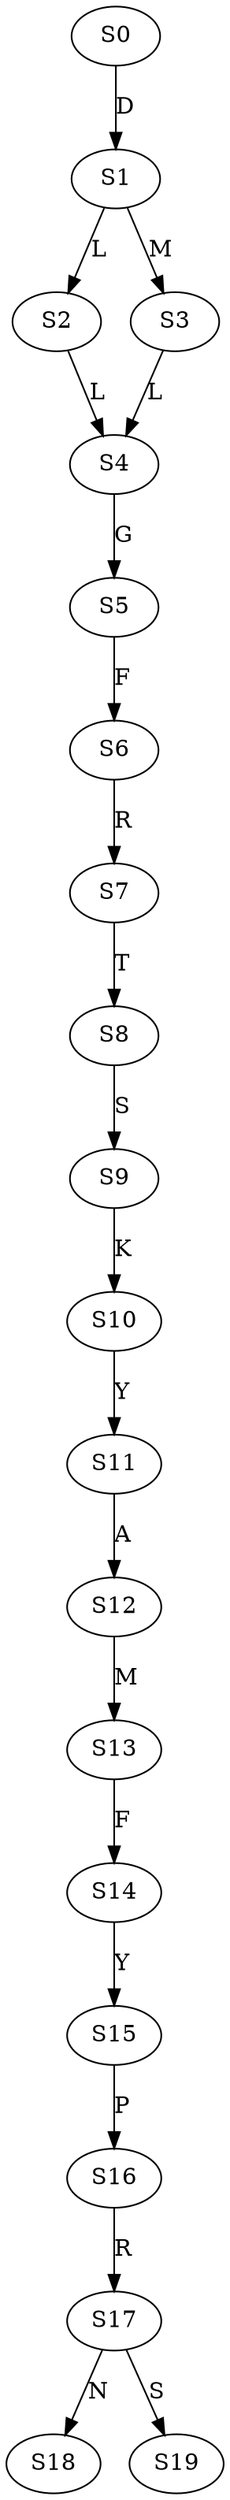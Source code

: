 strict digraph  {
	S0 -> S1 [ label = D ];
	S1 -> S2 [ label = L ];
	S1 -> S3 [ label = M ];
	S2 -> S4 [ label = L ];
	S3 -> S4 [ label = L ];
	S4 -> S5 [ label = G ];
	S5 -> S6 [ label = F ];
	S6 -> S7 [ label = R ];
	S7 -> S8 [ label = T ];
	S8 -> S9 [ label = S ];
	S9 -> S10 [ label = K ];
	S10 -> S11 [ label = Y ];
	S11 -> S12 [ label = A ];
	S12 -> S13 [ label = M ];
	S13 -> S14 [ label = F ];
	S14 -> S15 [ label = Y ];
	S15 -> S16 [ label = P ];
	S16 -> S17 [ label = R ];
	S17 -> S18 [ label = N ];
	S17 -> S19 [ label = S ];
}
